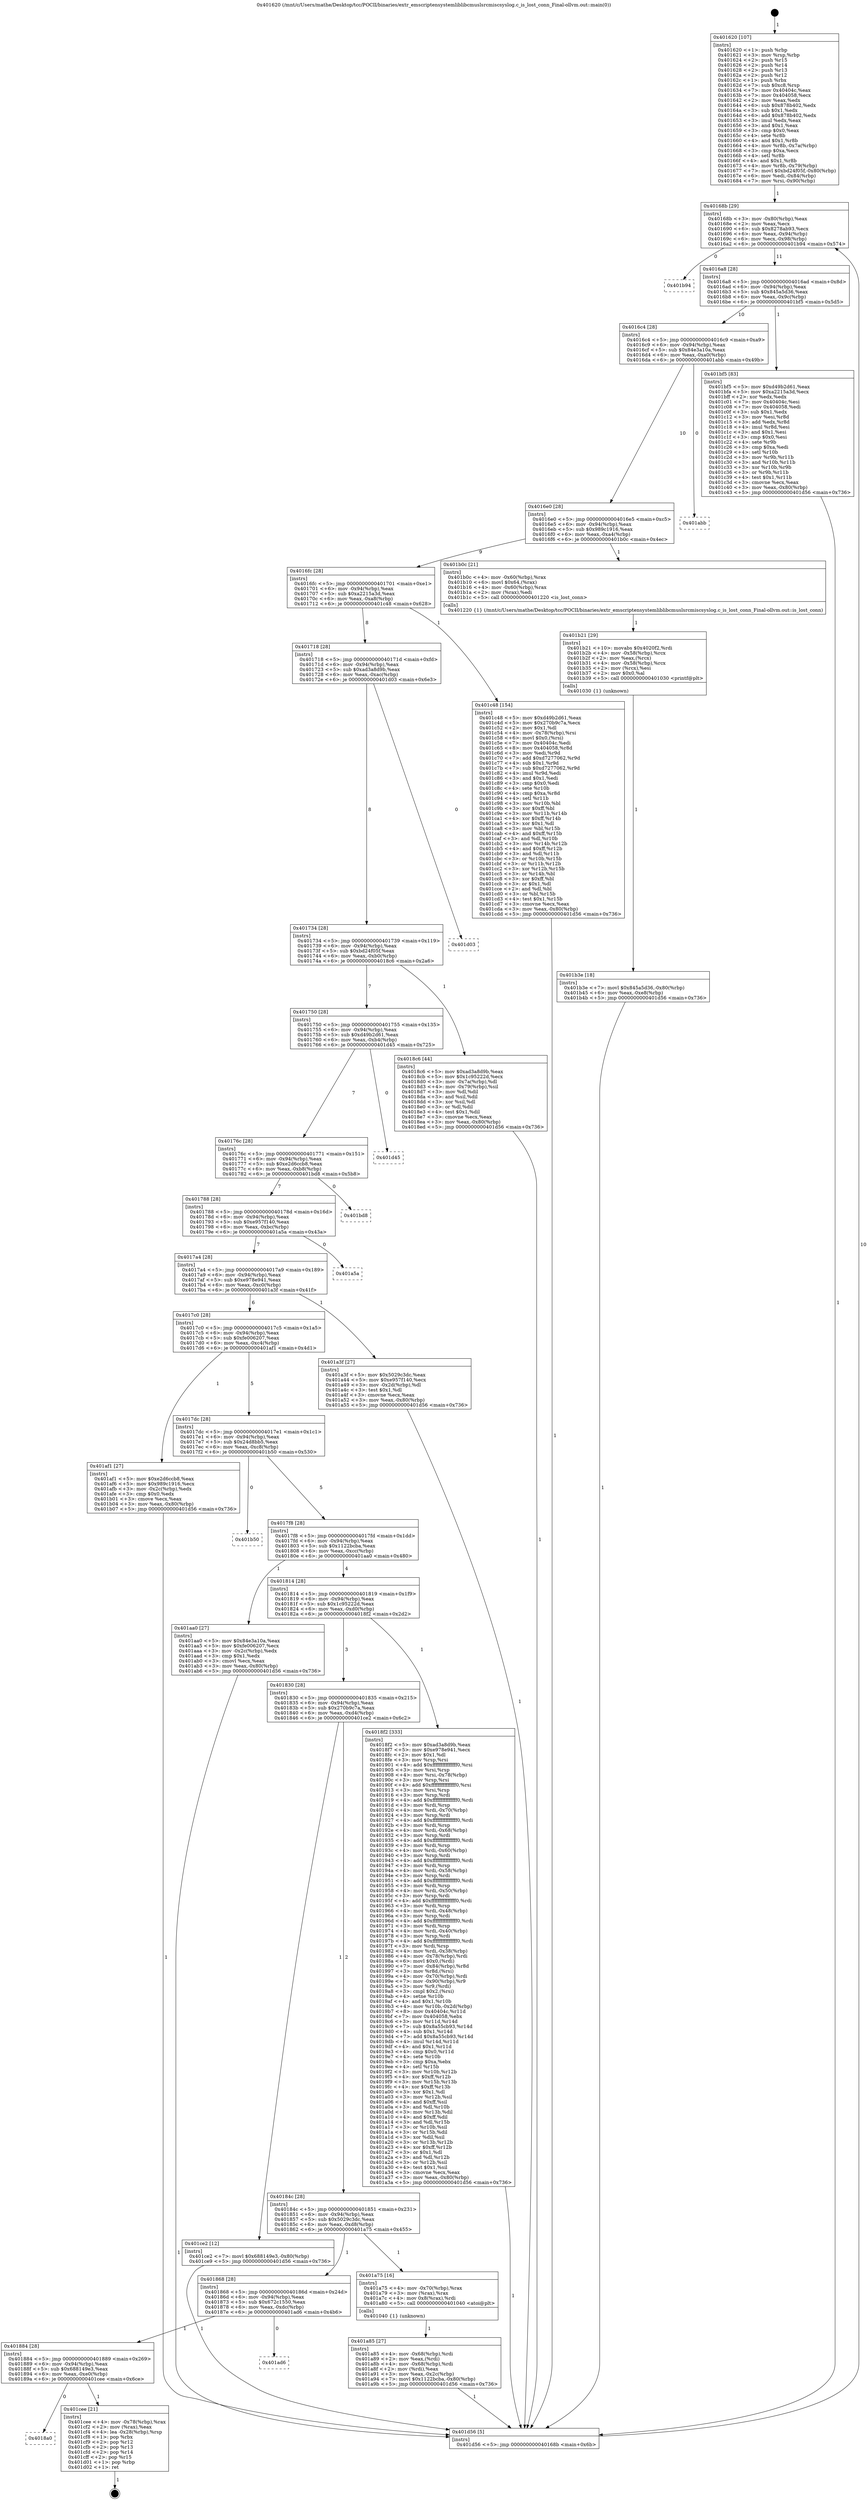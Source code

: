 digraph "0x401620" {
  label = "0x401620 (/mnt/c/Users/mathe/Desktop/tcc/POCII/binaries/extr_emscriptensystemliblibcmuslsrcmiscsyslog.c_is_lost_conn_Final-ollvm.out::main(0))"
  labelloc = "t"
  node[shape=record]

  Entry [label="",width=0.3,height=0.3,shape=circle,fillcolor=black,style=filled]
  "0x40168b" [label="{
     0x40168b [29]\l
     | [instrs]\l
     &nbsp;&nbsp;0x40168b \<+3\>: mov -0x80(%rbp),%eax\l
     &nbsp;&nbsp;0x40168e \<+2\>: mov %eax,%ecx\l
     &nbsp;&nbsp;0x401690 \<+6\>: sub $0x8278ab93,%ecx\l
     &nbsp;&nbsp;0x401696 \<+6\>: mov %eax,-0x94(%rbp)\l
     &nbsp;&nbsp;0x40169c \<+6\>: mov %ecx,-0x98(%rbp)\l
     &nbsp;&nbsp;0x4016a2 \<+6\>: je 0000000000401b94 \<main+0x574\>\l
  }"]
  "0x401b94" [label="{
     0x401b94\l
  }", style=dashed]
  "0x4016a8" [label="{
     0x4016a8 [28]\l
     | [instrs]\l
     &nbsp;&nbsp;0x4016a8 \<+5\>: jmp 00000000004016ad \<main+0x8d\>\l
     &nbsp;&nbsp;0x4016ad \<+6\>: mov -0x94(%rbp),%eax\l
     &nbsp;&nbsp;0x4016b3 \<+5\>: sub $0x845a5d36,%eax\l
     &nbsp;&nbsp;0x4016b8 \<+6\>: mov %eax,-0x9c(%rbp)\l
     &nbsp;&nbsp;0x4016be \<+6\>: je 0000000000401bf5 \<main+0x5d5\>\l
  }"]
  Exit [label="",width=0.3,height=0.3,shape=circle,fillcolor=black,style=filled,peripheries=2]
  "0x401bf5" [label="{
     0x401bf5 [83]\l
     | [instrs]\l
     &nbsp;&nbsp;0x401bf5 \<+5\>: mov $0xd49b2d61,%eax\l
     &nbsp;&nbsp;0x401bfa \<+5\>: mov $0xa2215a3d,%ecx\l
     &nbsp;&nbsp;0x401bff \<+2\>: xor %edx,%edx\l
     &nbsp;&nbsp;0x401c01 \<+7\>: mov 0x40404c,%esi\l
     &nbsp;&nbsp;0x401c08 \<+7\>: mov 0x404058,%edi\l
     &nbsp;&nbsp;0x401c0f \<+3\>: sub $0x1,%edx\l
     &nbsp;&nbsp;0x401c12 \<+3\>: mov %esi,%r8d\l
     &nbsp;&nbsp;0x401c15 \<+3\>: add %edx,%r8d\l
     &nbsp;&nbsp;0x401c18 \<+4\>: imul %r8d,%esi\l
     &nbsp;&nbsp;0x401c1c \<+3\>: and $0x1,%esi\l
     &nbsp;&nbsp;0x401c1f \<+3\>: cmp $0x0,%esi\l
     &nbsp;&nbsp;0x401c22 \<+4\>: sete %r9b\l
     &nbsp;&nbsp;0x401c26 \<+3\>: cmp $0xa,%edi\l
     &nbsp;&nbsp;0x401c29 \<+4\>: setl %r10b\l
     &nbsp;&nbsp;0x401c2d \<+3\>: mov %r9b,%r11b\l
     &nbsp;&nbsp;0x401c30 \<+3\>: and %r10b,%r11b\l
     &nbsp;&nbsp;0x401c33 \<+3\>: xor %r10b,%r9b\l
     &nbsp;&nbsp;0x401c36 \<+3\>: or %r9b,%r11b\l
     &nbsp;&nbsp;0x401c39 \<+4\>: test $0x1,%r11b\l
     &nbsp;&nbsp;0x401c3d \<+3\>: cmovne %ecx,%eax\l
     &nbsp;&nbsp;0x401c40 \<+3\>: mov %eax,-0x80(%rbp)\l
     &nbsp;&nbsp;0x401c43 \<+5\>: jmp 0000000000401d56 \<main+0x736\>\l
  }"]
  "0x4016c4" [label="{
     0x4016c4 [28]\l
     | [instrs]\l
     &nbsp;&nbsp;0x4016c4 \<+5\>: jmp 00000000004016c9 \<main+0xa9\>\l
     &nbsp;&nbsp;0x4016c9 \<+6\>: mov -0x94(%rbp),%eax\l
     &nbsp;&nbsp;0x4016cf \<+5\>: sub $0x84e3a10a,%eax\l
     &nbsp;&nbsp;0x4016d4 \<+6\>: mov %eax,-0xa0(%rbp)\l
     &nbsp;&nbsp;0x4016da \<+6\>: je 0000000000401abb \<main+0x49b\>\l
  }"]
  "0x4018a0" [label="{
     0x4018a0\l
  }", style=dashed]
  "0x401abb" [label="{
     0x401abb\l
  }", style=dashed]
  "0x4016e0" [label="{
     0x4016e0 [28]\l
     | [instrs]\l
     &nbsp;&nbsp;0x4016e0 \<+5\>: jmp 00000000004016e5 \<main+0xc5\>\l
     &nbsp;&nbsp;0x4016e5 \<+6\>: mov -0x94(%rbp),%eax\l
     &nbsp;&nbsp;0x4016eb \<+5\>: sub $0x989c1916,%eax\l
     &nbsp;&nbsp;0x4016f0 \<+6\>: mov %eax,-0xa4(%rbp)\l
     &nbsp;&nbsp;0x4016f6 \<+6\>: je 0000000000401b0c \<main+0x4ec\>\l
  }"]
  "0x401cee" [label="{
     0x401cee [21]\l
     | [instrs]\l
     &nbsp;&nbsp;0x401cee \<+4\>: mov -0x78(%rbp),%rax\l
     &nbsp;&nbsp;0x401cf2 \<+2\>: mov (%rax),%eax\l
     &nbsp;&nbsp;0x401cf4 \<+4\>: lea -0x28(%rbp),%rsp\l
     &nbsp;&nbsp;0x401cf8 \<+1\>: pop %rbx\l
     &nbsp;&nbsp;0x401cf9 \<+2\>: pop %r12\l
     &nbsp;&nbsp;0x401cfb \<+2\>: pop %r13\l
     &nbsp;&nbsp;0x401cfd \<+2\>: pop %r14\l
     &nbsp;&nbsp;0x401cff \<+2\>: pop %r15\l
     &nbsp;&nbsp;0x401d01 \<+1\>: pop %rbp\l
     &nbsp;&nbsp;0x401d02 \<+1\>: ret\l
  }"]
  "0x401b0c" [label="{
     0x401b0c [21]\l
     | [instrs]\l
     &nbsp;&nbsp;0x401b0c \<+4\>: mov -0x60(%rbp),%rax\l
     &nbsp;&nbsp;0x401b10 \<+6\>: movl $0x64,(%rax)\l
     &nbsp;&nbsp;0x401b16 \<+4\>: mov -0x60(%rbp),%rax\l
     &nbsp;&nbsp;0x401b1a \<+2\>: mov (%rax),%edi\l
     &nbsp;&nbsp;0x401b1c \<+5\>: call 0000000000401220 \<is_lost_conn\>\l
     | [calls]\l
     &nbsp;&nbsp;0x401220 \{1\} (/mnt/c/Users/mathe/Desktop/tcc/POCII/binaries/extr_emscriptensystemliblibcmuslsrcmiscsyslog.c_is_lost_conn_Final-ollvm.out::is_lost_conn)\l
  }"]
  "0x4016fc" [label="{
     0x4016fc [28]\l
     | [instrs]\l
     &nbsp;&nbsp;0x4016fc \<+5\>: jmp 0000000000401701 \<main+0xe1\>\l
     &nbsp;&nbsp;0x401701 \<+6\>: mov -0x94(%rbp),%eax\l
     &nbsp;&nbsp;0x401707 \<+5\>: sub $0xa2215a3d,%eax\l
     &nbsp;&nbsp;0x40170c \<+6\>: mov %eax,-0xa8(%rbp)\l
     &nbsp;&nbsp;0x401712 \<+6\>: je 0000000000401c48 \<main+0x628\>\l
  }"]
  "0x401884" [label="{
     0x401884 [28]\l
     | [instrs]\l
     &nbsp;&nbsp;0x401884 \<+5\>: jmp 0000000000401889 \<main+0x269\>\l
     &nbsp;&nbsp;0x401889 \<+6\>: mov -0x94(%rbp),%eax\l
     &nbsp;&nbsp;0x40188f \<+5\>: sub $0x688149e3,%eax\l
     &nbsp;&nbsp;0x401894 \<+6\>: mov %eax,-0xe0(%rbp)\l
     &nbsp;&nbsp;0x40189a \<+6\>: je 0000000000401cee \<main+0x6ce\>\l
  }"]
  "0x401c48" [label="{
     0x401c48 [154]\l
     | [instrs]\l
     &nbsp;&nbsp;0x401c48 \<+5\>: mov $0xd49b2d61,%eax\l
     &nbsp;&nbsp;0x401c4d \<+5\>: mov $0x270b9c7a,%ecx\l
     &nbsp;&nbsp;0x401c52 \<+2\>: mov $0x1,%dl\l
     &nbsp;&nbsp;0x401c54 \<+4\>: mov -0x78(%rbp),%rsi\l
     &nbsp;&nbsp;0x401c58 \<+6\>: movl $0x0,(%rsi)\l
     &nbsp;&nbsp;0x401c5e \<+7\>: mov 0x40404c,%edi\l
     &nbsp;&nbsp;0x401c65 \<+8\>: mov 0x404058,%r8d\l
     &nbsp;&nbsp;0x401c6d \<+3\>: mov %edi,%r9d\l
     &nbsp;&nbsp;0x401c70 \<+7\>: add $0xd7277062,%r9d\l
     &nbsp;&nbsp;0x401c77 \<+4\>: sub $0x1,%r9d\l
     &nbsp;&nbsp;0x401c7b \<+7\>: sub $0xd7277062,%r9d\l
     &nbsp;&nbsp;0x401c82 \<+4\>: imul %r9d,%edi\l
     &nbsp;&nbsp;0x401c86 \<+3\>: and $0x1,%edi\l
     &nbsp;&nbsp;0x401c89 \<+3\>: cmp $0x0,%edi\l
     &nbsp;&nbsp;0x401c8c \<+4\>: sete %r10b\l
     &nbsp;&nbsp;0x401c90 \<+4\>: cmp $0xa,%r8d\l
     &nbsp;&nbsp;0x401c94 \<+4\>: setl %r11b\l
     &nbsp;&nbsp;0x401c98 \<+3\>: mov %r10b,%bl\l
     &nbsp;&nbsp;0x401c9b \<+3\>: xor $0xff,%bl\l
     &nbsp;&nbsp;0x401c9e \<+3\>: mov %r11b,%r14b\l
     &nbsp;&nbsp;0x401ca1 \<+4\>: xor $0xff,%r14b\l
     &nbsp;&nbsp;0x401ca5 \<+3\>: xor $0x1,%dl\l
     &nbsp;&nbsp;0x401ca8 \<+3\>: mov %bl,%r15b\l
     &nbsp;&nbsp;0x401cab \<+4\>: and $0xff,%r15b\l
     &nbsp;&nbsp;0x401caf \<+3\>: and %dl,%r10b\l
     &nbsp;&nbsp;0x401cb2 \<+3\>: mov %r14b,%r12b\l
     &nbsp;&nbsp;0x401cb5 \<+4\>: and $0xff,%r12b\l
     &nbsp;&nbsp;0x401cb9 \<+3\>: and %dl,%r11b\l
     &nbsp;&nbsp;0x401cbc \<+3\>: or %r10b,%r15b\l
     &nbsp;&nbsp;0x401cbf \<+3\>: or %r11b,%r12b\l
     &nbsp;&nbsp;0x401cc2 \<+3\>: xor %r12b,%r15b\l
     &nbsp;&nbsp;0x401cc5 \<+3\>: or %r14b,%bl\l
     &nbsp;&nbsp;0x401cc8 \<+3\>: xor $0xff,%bl\l
     &nbsp;&nbsp;0x401ccb \<+3\>: or $0x1,%dl\l
     &nbsp;&nbsp;0x401cce \<+2\>: and %dl,%bl\l
     &nbsp;&nbsp;0x401cd0 \<+3\>: or %bl,%r15b\l
     &nbsp;&nbsp;0x401cd3 \<+4\>: test $0x1,%r15b\l
     &nbsp;&nbsp;0x401cd7 \<+3\>: cmovne %ecx,%eax\l
     &nbsp;&nbsp;0x401cda \<+3\>: mov %eax,-0x80(%rbp)\l
     &nbsp;&nbsp;0x401cdd \<+5\>: jmp 0000000000401d56 \<main+0x736\>\l
  }"]
  "0x401718" [label="{
     0x401718 [28]\l
     | [instrs]\l
     &nbsp;&nbsp;0x401718 \<+5\>: jmp 000000000040171d \<main+0xfd\>\l
     &nbsp;&nbsp;0x40171d \<+6\>: mov -0x94(%rbp),%eax\l
     &nbsp;&nbsp;0x401723 \<+5\>: sub $0xad3a8d9b,%eax\l
     &nbsp;&nbsp;0x401728 \<+6\>: mov %eax,-0xac(%rbp)\l
     &nbsp;&nbsp;0x40172e \<+6\>: je 0000000000401d03 \<main+0x6e3\>\l
  }"]
  "0x401ad6" [label="{
     0x401ad6\l
  }", style=dashed]
  "0x401d03" [label="{
     0x401d03\l
  }", style=dashed]
  "0x401734" [label="{
     0x401734 [28]\l
     | [instrs]\l
     &nbsp;&nbsp;0x401734 \<+5\>: jmp 0000000000401739 \<main+0x119\>\l
     &nbsp;&nbsp;0x401739 \<+6\>: mov -0x94(%rbp),%eax\l
     &nbsp;&nbsp;0x40173f \<+5\>: sub $0xbd24f05f,%eax\l
     &nbsp;&nbsp;0x401744 \<+6\>: mov %eax,-0xb0(%rbp)\l
     &nbsp;&nbsp;0x40174a \<+6\>: je 00000000004018c6 \<main+0x2a6\>\l
  }"]
  "0x401b3e" [label="{
     0x401b3e [18]\l
     | [instrs]\l
     &nbsp;&nbsp;0x401b3e \<+7\>: movl $0x845a5d36,-0x80(%rbp)\l
     &nbsp;&nbsp;0x401b45 \<+6\>: mov %eax,-0xe8(%rbp)\l
     &nbsp;&nbsp;0x401b4b \<+5\>: jmp 0000000000401d56 \<main+0x736\>\l
  }"]
  "0x4018c6" [label="{
     0x4018c6 [44]\l
     | [instrs]\l
     &nbsp;&nbsp;0x4018c6 \<+5\>: mov $0xad3a8d9b,%eax\l
     &nbsp;&nbsp;0x4018cb \<+5\>: mov $0x1c95222d,%ecx\l
     &nbsp;&nbsp;0x4018d0 \<+3\>: mov -0x7a(%rbp),%dl\l
     &nbsp;&nbsp;0x4018d3 \<+4\>: mov -0x79(%rbp),%sil\l
     &nbsp;&nbsp;0x4018d7 \<+3\>: mov %dl,%dil\l
     &nbsp;&nbsp;0x4018da \<+3\>: and %sil,%dil\l
     &nbsp;&nbsp;0x4018dd \<+3\>: xor %sil,%dl\l
     &nbsp;&nbsp;0x4018e0 \<+3\>: or %dl,%dil\l
     &nbsp;&nbsp;0x4018e3 \<+4\>: test $0x1,%dil\l
     &nbsp;&nbsp;0x4018e7 \<+3\>: cmovne %ecx,%eax\l
     &nbsp;&nbsp;0x4018ea \<+3\>: mov %eax,-0x80(%rbp)\l
     &nbsp;&nbsp;0x4018ed \<+5\>: jmp 0000000000401d56 \<main+0x736\>\l
  }"]
  "0x401750" [label="{
     0x401750 [28]\l
     | [instrs]\l
     &nbsp;&nbsp;0x401750 \<+5\>: jmp 0000000000401755 \<main+0x135\>\l
     &nbsp;&nbsp;0x401755 \<+6\>: mov -0x94(%rbp),%eax\l
     &nbsp;&nbsp;0x40175b \<+5\>: sub $0xd49b2d61,%eax\l
     &nbsp;&nbsp;0x401760 \<+6\>: mov %eax,-0xb4(%rbp)\l
     &nbsp;&nbsp;0x401766 \<+6\>: je 0000000000401d45 \<main+0x725\>\l
  }"]
  "0x401d56" [label="{
     0x401d56 [5]\l
     | [instrs]\l
     &nbsp;&nbsp;0x401d56 \<+5\>: jmp 000000000040168b \<main+0x6b\>\l
  }"]
  "0x401620" [label="{
     0x401620 [107]\l
     | [instrs]\l
     &nbsp;&nbsp;0x401620 \<+1\>: push %rbp\l
     &nbsp;&nbsp;0x401621 \<+3\>: mov %rsp,%rbp\l
     &nbsp;&nbsp;0x401624 \<+2\>: push %r15\l
     &nbsp;&nbsp;0x401626 \<+2\>: push %r14\l
     &nbsp;&nbsp;0x401628 \<+2\>: push %r13\l
     &nbsp;&nbsp;0x40162a \<+2\>: push %r12\l
     &nbsp;&nbsp;0x40162c \<+1\>: push %rbx\l
     &nbsp;&nbsp;0x40162d \<+7\>: sub $0xc8,%rsp\l
     &nbsp;&nbsp;0x401634 \<+7\>: mov 0x40404c,%eax\l
     &nbsp;&nbsp;0x40163b \<+7\>: mov 0x404058,%ecx\l
     &nbsp;&nbsp;0x401642 \<+2\>: mov %eax,%edx\l
     &nbsp;&nbsp;0x401644 \<+6\>: sub $0x878b402,%edx\l
     &nbsp;&nbsp;0x40164a \<+3\>: sub $0x1,%edx\l
     &nbsp;&nbsp;0x40164d \<+6\>: add $0x878b402,%edx\l
     &nbsp;&nbsp;0x401653 \<+3\>: imul %edx,%eax\l
     &nbsp;&nbsp;0x401656 \<+3\>: and $0x1,%eax\l
     &nbsp;&nbsp;0x401659 \<+3\>: cmp $0x0,%eax\l
     &nbsp;&nbsp;0x40165c \<+4\>: sete %r8b\l
     &nbsp;&nbsp;0x401660 \<+4\>: and $0x1,%r8b\l
     &nbsp;&nbsp;0x401664 \<+4\>: mov %r8b,-0x7a(%rbp)\l
     &nbsp;&nbsp;0x401668 \<+3\>: cmp $0xa,%ecx\l
     &nbsp;&nbsp;0x40166b \<+4\>: setl %r8b\l
     &nbsp;&nbsp;0x40166f \<+4\>: and $0x1,%r8b\l
     &nbsp;&nbsp;0x401673 \<+4\>: mov %r8b,-0x79(%rbp)\l
     &nbsp;&nbsp;0x401677 \<+7\>: movl $0xbd24f05f,-0x80(%rbp)\l
     &nbsp;&nbsp;0x40167e \<+6\>: mov %edi,-0x84(%rbp)\l
     &nbsp;&nbsp;0x401684 \<+7\>: mov %rsi,-0x90(%rbp)\l
  }"]
  "0x401b21" [label="{
     0x401b21 [29]\l
     | [instrs]\l
     &nbsp;&nbsp;0x401b21 \<+10\>: movabs $0x4020f2,%rdi\l
     &nbsp;&nbsp;0x401b2b \<+4\>: mov -0x58(%rbp),%rcx\l
     &nbsp;&nbsp;0x401b2f \<+2\>: mov %eax,(%rcx)\l
     &nbsp;&nbsp;0x401b31 \<+4\>: mov -0x58(%rbp),%rcx\l
     &nbsp;&nbsp;0x401b35 \<+2\>: mov (%rcx),%esi\l
     &nbsp;&nbsp;0x401b37 \<+2\>: mov $0x0,%al\l
     &nbsp;&nbsp;0x401b39 \<+5\>: call 0000000000401030 \<printf@plt\>\l
     | [calls]\l
     &nbsp;&nbsp;0x401030 \{1\} (unknown)\l
  }"]
  "0x401d45" [label="{
     0x401d45\l
  }", style=dashed]
  "0x40176c" [label="{
     0x40176c [28]\l
     | [instrs]\l
     &nbsp;&nbsp;0x40176c \<+5\>: jmp 0000000000401771 \<main+0x151\>\l
     &nbsp;&nbsp;0x401771 \<+6\>: mov -0x94(%rbp),%eax\l
     &nbsp;&nbsp;0x401777 \<+5\>: sub $0xe2d6ccb8,%eax\l
     &nbsp;&nbsp;0x40177c \<+6\>: mov %eax,-0xb8(%rbp)\l
     &nbsp;&nbsp;0x401782 \<+6\>: je 0000000000401bd8 \<main+0x5b8\>\l
  }"]
  "0x401a85" [label="{
     0x401a85 [27]\l
     | [instrs]\l
     &nbsp;&nbsp;0x401a85 \<+4\>: mov -0x68(%rbp),%rdi\l
     &nbsp;&nbsp;0x401a89 \<+2\>: mov %eax,(%rdi)\l
     &nbsp;&nbsp;0x401a8b \<+4\>: mov -0x68(%rbp),%rdi\l
     &nbsp;&nbsp;0x401a8f \<+2\>: mov (%rdi),%eax\l
     &nbsp;&nbsp;0x401a91 \<+3\>: mov %eax,-0x2c(%rbp)\l
     &nbsp;&nbsp;0x401a94 \<+7\>: movl $0x1122bcba,-0x80(%rbp)\l
     &nbsp;&nbsp;0x401a9b \<+5\>: jmp 0000000000401d56 \<main+0x736\>\l
  }"]
  "0x401bd8" [label="{
     0x401bd8\l
  }", style=dashed]
  "0x401788" [label="{
     0x401788 [28]\l
     | [instrs]\l
     &nbsp;&nbsp;0x401788 \<+5\>: jmp 000000000040178d \<main+0x16d\>\l
     &nbsp;&nbsp;0x40178d \<+6\>: mov -0x94(%rbp),%eax\l
     &nbsp;&nbsp;0x401793 \<+5\>: sub $0xe957f140,%eax\l
     &nbsp;&nbsp;0x401798 \<+6\>: mov %eax,-0xbc(%rbp)\l
     &nbsp;&nbsp;0x40179e \<+6\>: je 0000000000401a5a \<main+0x43a\>\l
  }"]
  "0x401868" [label="{
     0x401868 [28]\l
     | [instrs]\l
     &nbsp;&nbsp;0x401868 \<+5\>: jmp 000000000040186d \<main+0x24d\>\l
     &nbsp;&nbsp;0x40186d \<+6\>: mov -0x94(%rbp),%eax\l
     &nbsp;&nbsp;0x401873 \<+5\>: sub $0x672c1550,%eax\l
     &nbsp;&nbsp;0x401878 \<+6\>: mov %eax,-0xdc(%rbp)\l
     &nbsp;&nbsp;0x40187e \<+6\>: je 0000000000401ad6 \<main+0x4b6\>\l
  }"]
  "0x401a5a" [label="{
     0x401a5a\l
  }", style=dashed]
  "0x4017a4" [label="{
     0x4017a4 [28]\l
     | [instrs]\l
     &nbsp;&nbsp;0x4017a4 \<+5\>: jmp 00000000004017a9 \<main+0x189\>\l
     &nbsp;&nbsp;0x4017a9 \<+6\>: mov -0x94(%rbp),%eax\l
     &nbsp;&nbsp;0x4017af \<+5\>: sub $0xe978e941,%eax\l
     &nbsp;&nbsp;0x4017b4 \<+6\>: mov %eax,-0xc0(%rbp)\l
     &nbsp;&nbsp;0x4017ba \<+6\>: je 0000000000401a3f \<main+0x41f\>\l
  }"]
  "0x401a75" [label="{
     0x401a75 [16]\l
     | [instrs]\l
     &nbsp;&nbsp;0x401a75 \<+4\>: mov -0x70(%rbp),%rax\l
     &nbsp;&nbsp;0x401a79 \<+3\>: mov (%rax),%rax\l
     &nbsp;&nbsp;0x401a7c \<+4\>: mov 0x8(%rax),%rdi\l
     &nbsp;&nbsp;0x401a80 \<+5\>: call 0000000000401040 \<atoi@plt\>\l
     | [calls]\l
     &nbsp;&nbsp;0x401040 \{1\} (unknown)\l
  }"]
  "0x401a3f" [label="{
     0x401a3f [27]\l
     | [instrs]\l
     &nbsp;&nbsp;0x401a3f \<+5\>: mov $0x5029c3dc,%eax\l
     &nbsp;&nbsp;0x401a44 \<+5\>: mov $0xe957f140,%ecx\l
     &nbsp;&nbsp;0x401a49 \<+3\>: mov -0x2d(%rbp),%dl\l
     &nbsp;&nbsp;0x401a4c \<+3\>: test $0x1,%dl\l
     &nbsp;&nbsp;0x401a4f \<+3\>: cmovne %ecx,%eax\l
     &nbsp;&nbsp;0x401a52 \<+3\>: mov %eax,-0x80(%rbp)\l
     &nbsp;&nbsp;0x401a55 \<+5\>: jmp 0000000000401d56 \<main+0x736\>\l
  }"]
  "0x4017c0" [label="{
     0x4017c0 [28]\l
     | [instrs]\l
     &nbsp;&nbsp;0x4017c0 \<+5\>: jmp 00000000004017c5 \<main+0x1a5\>\l
     &nbsp;&nbsp;0x4017c5 \<+6\>: mov -0x94(%rbp),%eax\l
     &nbsp;&nbsp;0x4017cb \<+5\>: sub $0xfe006207,%eax\l
     &nbsp;&nbsp;0x4017d0 \<+6\>: mov %eax,-0xc4(%rbp)\l
     &nbsp;&nbsp;0x4017d6 \<+6\>: je 0000000000401af1 \<main+0x4d1\>\l
  }"]
  "0x40184c" [label="{
     0x40184c [28]\l
     | [instrs]\l
     &nbsp;&nbsp;0x40184c \<+5\>: jmp 0000000000401851 \<main+0x231\>\l
     &nbsp;&nbsp;0x401851 \<+6\>: mov -0x94(%rbp),%eax\l
     &nbsp;&nbsp;0x401857 \<+5\>: sub $0x5029c3dc,%eax\l
     &nbsp;&nbsp;0x40185c \<+6\>: mov %eax,-0xd8(%rbp)\l
     &nbsp;&nbsp;0x401862 \<+6\>: je 0000000000401a75 \<main+0x455\>\l
  }"]
  "0x401af1" [label="{
     0x401af1 [27]\l
     | [instrs]\l
     &nbsp;&nbsp;0x401af1 \<+5\>: mov $0xe2d6ccb8,%eax\l
     &nbsp;&nbsp;0x401af6 \<+5\>: mov $0x989c1916,%ecx\l
     &nbsp;&nbsp;0x401afb \<+3\>: mov -0x2c(%rbp),%edx\l
     &nbsp;&nbsp;0x401afe \<+3\>: cmp $0x0,%edx\l
     &nbsp;&nbsp;0x401b01 \<+3\>: cmove %ecx,%eax\l
     &nbsp;&nbsp;0x401b04 \<+3\>: mov %eax,-0x80(%rbp)\l
     &nbsp;&nbsp;0x401b07 \<+5\>: jmp 0000000000401d56 \<main+0x736\>\l
  }"]
  "0x4017dc" [label="{
     0x4017dc [28]\l
     | [instrs]\l
     &nbsp;&nbsp;0x4017dc \<+5\>: jmp 00000000004017e1 \<main+0x1c1\>\l
     &nbsp;&nbsp;0x4017e1 \<+6\>: mov -0x94(%rbp),%eax\l
     &nbsp;&nbsp;0x4017e7 \<+5\>: sub $0x24d8bb5,%eax\l
     &nbsp;&nbsp;0x4017ec \<+6\>: mov %eax,-0xc8(%rbp)\l
     &nbsp;&nbsp;0x4017f2 \<+6\>: je 0000000000401b50 \<main+0x530\>\l
  }"]
  "0x401ce2" [label="{
     0x401ce2 [12]\l
     | [instrs]\l
     &nbsp;&nbsp;0x401ce2 \<+7\>: movl $0x688149e3,-0x80(%rbp)\l
     &nbsp;&nbsp;0x401ce9 \<+5\>: jmp 0000000000401d56 \<main+0x736\>\l
  }"]
  "0x401b50" [label="{
     0x401b50\l
  }", style=dashed]
  "0x4017f8" [label="{
     0x4017f8 [28]\l
     | [instrs]\l
     &nbsp;&nbsp;0x4017f8 \<+5\>: jmp 00000000004017fd \<main+0x1dd\>\l
     &nbsp;&nbsp;0x4017fd \<+6\>: mov -0x94(%rbp),%eax\l
     &nbsp;&nbsp;0x401803 \<+5\>: sub $0x1122bcba,%eax\l
     &nbsp;&nbsp;0x401808 \<+6\>: mov %eax,-0xcc(%rbp)\l
     &nbsp;&nbsp;0x40180e \<+6\>: je 0000000000401aa0 \<main+0x480\>\l
  }"]
  "0x401830" [label="{
     0x401830 [28]\l
     | [instrs]\l
     &nbsp;&nbsp;0x401830 \<+5\>: jmp 0000000000401835 \<main+0x215\>\l
     &nbsp;&nbsp;0x401835 \<+6\>: mov -0x94(%rbp),%eax\l
     &nbsp;&nbsp;0x40183b \<+5\>: sub $0x270b9c7a,%eax\l
     &nbsp;&nbsp;0x401840 \<+6\>: mov %eax,-0xd4(%rbp)\l
     &nbsp;&nbsp;0x401846 \<+6\>: je 0000000000401ce2 \<main+0x6c2\>\l
  }"]
  "0x401aa0" [label="{
     0x401aa0 [27]\l
     | [instrs]\l
     &nbsp;&nbsp;0x401aa0 \<+5\>: mov $0x84e3a10a,%eax\l
     &nbsp;&nbsp;0x401aa5 \<+5\>: mov $0xfe006207,%ecx\l
     &nbsp;&nbsp;0x401aaa \<+3\>: mov -0x2c(%rbp),%edx\l
     &nbsp;&nbsp;0x401aad \<+3\>: cmp $0x1,%edx\l
     &nbsp;&nbsp;0x401ab0 \<+3\>: cmovl %ecx,%eax\l
     &nbsp;&nbsp;0x401ab3 \<+3\>: mov %eax,-0x80(%rbp)\l
     &nbsp;&nbsp;0x401ab6 \<+5\>: jmp 0000000000401d56 \<main+0x736\>\l
  }"]
  "0x401814" [label="{
     0x401814 [28]\l
     | [instrs]\l
     &nbsp;&nbsp;0x401814 \<+5\>: jmp 0000000000401819 \<main+0x1f9\>\l
     &nbsp;&nbsp;0x401819 \<+6\>: mov -0x94(%rbp),%eax\l
     &nbsp;&nbsp;0x40181f \<+5\>: sub $0x1c95222d,%eax\l
     &nbsp;&nbsp;0x401824 \<+6\>: mov %eax,-0xd0(%rbp)\l
     &nbsp;&nbsp;0x40182a \<+6\>: je 00000000004018f2 \<main+0x2d2\>\l
  }"]
  "0x4018f2" [label="{
     0x4018f2 [333]\l
     | [instrs]\l
     &nbsp;&nbsp;0x4018f2 \<+5\>: mov $0xad3a8d9b,%eax\l
     &nbsp;&nbsp;0x4018f7 \<+5\>: mov $0xe978e941,%ecx\l
     &nbsp;&nbsp;0x4018fc \<+2\>: mov $0x1,%dl\l
     &nbsp;&nbsp;0x4018fe \<+3\>: mov %rsp,%rsi\l
     &nbsp;&nbsp;0x401901 \<+4\>: add $0xfffffffffffffff0,%rsi\l
     &nbsp;&nbsp;0x401905 \<+3\>: mov %rsi,%rsp\l
     &nbsp;&nbsp;0x401908 \<+4\>: mov %rsi,-0x78(%rbp)\l
     &nbsp;&nbsp;0x40190c \<+3\>: mov %rsp,%rsi\l
     &nbsp;&nbsp;0x40190f \<+4\>: add $0xfffffffffffffff0,%rsi\l
     &nbsp;&nbsp;0x401913 \<+3\>: mov %rsi,%rsp\l
     &nbsp;&nbsp;0x401916 \<+3\>: mov %rsp,%rdi\l
     &nbsp;&nbsp;0x401919 \<+4\>: add $0xfffffffffffffff0,%rdi\l
     &nbsp;&nbsp;0x40191d \<+3\>: mov %rdi,%rsp\l
     &nbsp;&nbsp;0x401920 \<+4\>: mov %rdi,-0x70(%rbp)\l
     &nbsp;&nbsp;0x401924 \<+3\>: mov %rsp,%rdi\l
     &nbsp;&nbsp;0x401927 \<+4\>: add $0xfffffffffffffff0,%rdi\l
     &nbsp;&nbsp;0x40192b \<+3\>: mov %rdi,%rsp\l
     &nbsp;&nbsp;0x40192e \<+4\>: mov %rdi,-0x68(%rbp)\l
     &nbsp;&nbsp;0x401932 \<+3\>: mov %rsp,%rdi\l
     &nbsp;&nbsp;0x401935 \<+4\>: add $0xfffffffffffffff0,%rdi\l
     &nbsp;&nbsp;0x401939 \<+3\>: mov %rdi,%rsp\l
     &nbsp;&nbsp;0x40193c \<+4\>: mov %rdi,-0x60(%rbp)\l
     &nbsp;&nbsp;0x401940 \<+3\>: mov %rsp,%rdi\l
     &nbsp;&nbsp;0x401943 \<+4\>: add $0xfffffffffffffff0,%rdi\l
     &nbsp;&nbsp;0x401947 \<+3\>: mov %rdi,%rsp\l
     &nbsp;&nbsp;0x40194a \<+4\>: mov %rdi,-0x58(%rbp)\l
     &nbsp;&nbsp;0x40194e \<+3\>: mov %rsp,%rdi\l
     &nbsp;&nbsp;0x401951 \<+4\>: add $0xfffffffffffffff0,%rdi\l
     &nbsp;&nbsp;0x401955 \<+3\>: mov %rdi,%rsp\l
     &nbsp;&nbsp;0x401958 \<+4\>: mov %rdi,-0x50(%rbp)\l
     &nbsp;&nbsp;0x40195c \<+3\>: mov %rsp,%rdi\l
     &nbsp;&nbsp;0x40195f \<+4\>: add $0xfffffffffffffff0,%rdi\l
     &nbsp;&nbsp;0x401963 \<+3\>: mov %rdi,%rsp\l
     &nbsp;&nbsp;0x401966 \<+4\>: mov %rdi,-0x48(%rbp)\l
     &nbsp;&nbsp;0x40196a \<+3\>: mov %rsp,%rdi\l
     &nbsp;&nbsp;0x40196d \<+4\>: add $0xfffffffffffffff0,%rdi\l
     &nbsp;&nbsp;0x401971 \<+3\>: mov %rdi,%rsp\l
     &nbsp;&nbsp;0x401974 \<+4\>: mov %rdi,-0x40(%rbp)\l
     &nbsp;&nbsp;0x401978 \<+3\>: mov %rsp,%rdi\l
     &nbsp;&nbsp;0x40197b \<+4\>: add $0xfffffffffffffff0,%rdi\l
     &nbsp;&nbsp;0x40197f \<+3\>: mov %rdi,%rsp\l
     &nbsp;&nbsp;0x401982 \<+4\>: mov %rdi,-0x38(%rbp)\l
     &nbsp;&nbsp;0x401986 \<+4\>: mov -0x78(%rbp),%rdi\l
     &nbsp;&nbsp;0x40198a \<+6\>: movl $0x0,(%rdi)\l
     &nbsp;&nbsp;0x401990 \<+7\>: mov -0x84(%rbp),%r8d\l
     &nbsp;&nbsp;0x401997 \<+3\>: mov %r8d,(%rsi)\l
     &nbsp;&nbsp;0x40199a \<+4\>: mov -0x70(%rbp),%rdi\l
     &nbsp;&nbsp;0x40199e \<+7\>: mov -0x90(%rbp),%r9\l
     &nbsp;&nbsp;0x4019a5 \<+3\>: mov %r9,(%rdi)\l
     &nbsp;&nbsp;0x4019a8 \<+3\>: cmpl $0x2,(%rsi)\l
     &nbsp;&nbsp;0x4019ab \<+4\>: setne %r10b\l
     &nbsp;&nbsp;0x4019af \<+4\>: and $0x1,%r10b\l
     &nbsp;&nbsp;0x4019b3 \<+4\>: mov %r10b,-0x2d(%rbp)\l
     &nbsp;&nbsp;0x4019b7 \<+8\>: mov 0x40404c,%r11d\l
     &nbsp;&nbsp;0x4019bf \<+7\>: mov 0x404058,%ebx\l
     &nbsp;&nbsp;0x4019c6 \<+3\>: mov %r11d,%r14d\l
     &nbsp;&nbsp;0x4019c9 \<+7\>: sub $0x8a55cb93,%r14d\l
     &nbsp;&nbsp;0x4019d0 \<+4\>: sub $0x1,%r14d\l
     &nbsp;&nbsp;0x4019d4 \<+7\>: add $0x8a55cb93,%r14d\l
     &nbsp;&nbsp;0x4019db \<+4\>: imul %r14d,%r11d\l
     &nbsp;&nbsp;0x4019df \<+4\>: and $0x1,%r11d\l
     &nbsp;&nbsp;0x4019e3 \<+4\>: cmp $0x0,%r11d\l
     &nbsp;&nbsp;0x4019e7 \<+4\>: sete %r10b\l
     &nbsp;&nbsp;0x4019eb \<+3\>: cmp $0xa,%ebx\l
     &nbsp;&nbsp;0x4019ee \<+4\>: setl %r15b\l
     &nbsp;&nbsp;0x4019f2 \<+3\>: mov %r10b,%r12b\l
     &nbsp;&nbsp;0x4019f5 \<+4\>: xor $0xff,%r12b\l
     &nbsp;&nbsp;0x4019f9 \<+3\>: mov %r15b,%r13b\l
     &nbsp;&nbsp;0x4019fc \<+4\>: xor $0xff,%r13b\l
     &nbsp;&nbsp;0x401a00 \<+3\>: xor $0x1,%dl\l
     &nbsp;&nbsp;0x401a03 \<+3\>: mov %r12b,%sil\l
     &nbsp;&nbsp;0x401a06 \<+4\>: and $0xff,%sil\l
     &nbsp;&nbsp;0x401a0a \<+3\>: and %dl,%r10b\l
     &nbsp;&nbsp;0x401a0d \<+3\>: mov %r13b,%dil\l
     &nbsp;&nbsp;0x401a10 \<+4\>: and $0xff,%dil\l
     &nbsp;&nbsp;0x401a14 \<+3\>: and %dl,%r15b\l
     &nbsp;&nbsp;0x401a17 \<+3\>: or %r10b,%sil\l
     &nbsp;&nbsp;0x401a1a \<+3\>: or %r15b,%dil\l
     &nbsp;&nbsp;0x401a1d \<+3\>: xor %dil,%sil\l
     &nbsp;&nbsp;0x401a20 \<+3\>: or %r13b,%r12b\l
     &nbsp;&nbsp;0x401a23 \<+4\>: xor $0xff,%r12b\l
     &nbsp;&nbsp;0x401a27 \<+3\>: or $0x1,%dl\l
     &nbsp;&nbsp;0x401a2a \<+3\>: and %dl,%r12b\l
     &nbsp;&nbsp;0x401a2d \<+3\>: or %r12b,%sil\l
     &nbsp;&nbsp;0x401a30 \<+4\>: test $0x1,%sil\l
     &nbsp;&nbsp;0x401a34 \<+3\>: cmovne %ecx,%eax\l
     &nbsp;&nbsp;0x401a37 \<+3\>: mov %eax,-0x80(%rbp)\l
     &nbsp;&nbsp;0x401a3a \<+5\>: jmp 0000000000401d56 \<main+0x736\>\l
  }"]
  Entry -> "0x401620" [label=" 1"]
  "0x40168b" -> "0x401b94" [label=" 0"]
  "0x40168b" -> "0x4016a8" [label=" 11"]
  "0x401cee" -> Exit [label=" 1"]
  "0x4016a8" -> "0x401bf5" [label=" 1"]
  "0x4016a8" -> "0x4016c4" [label=" 10"]
  "0x401884" -> "0x4018a0" [label=" 0"]
  "0x4016c4" -> "0x401abb" [label=" 0"]
  "0x4016c4" -> "0x4016e0" [label=" 10"]
  "0x401884" -> "0x401cee" [label=" 1"]
  "0x4016e0" -> "0x401b0c" [label=" 1"]
  "0x4016e0" -> "0x4016fc" [label=" 9"]
  "0x401868" -> "0x401884" [label=" 1"]
  "0x4016fc" -> "0x401c48" [label=" 1"]
  "0x4016fc" -> "0x401718" [label=" 8"]
  "0x401868" -> "0x401ad6" [label=" 0"]
  "0x401718" -> "0x401d03" [label=" 0"]
  "0x401718" -> "0x401734" [label=" 8"]
  "0x401ce2" -> "0x401d56" [label=" 1"]
  "0x401734" -> "0x4018c6" [label=" 1"]
  "0x401734" -> "0x401750" [label=" 7"]
  "0x4018c6" -> "0x401d56" [label=" 1"]
  "0x401620" -> "0x40168b" [label=" 1"]
  "0x401d56" -> "0x40168b" [label=" 10"]
  "0x401c48" -> "0x401d56" [label=" 1"]
  "0x401750" -> "0x401d45" [label=" 0"]
  "0x401750" -> "0x40176c" [label=" 7"]
  "0x401bf5" -> "0x401d56" [label=" 1"]
  "0x40176c" -> "0x401bd8" [label=" 0"]
  "0x40176c" -> "0x401788" [label=" 7"]
  "0x401b3e" -> "0x401d56" [label=" 1"]
  "0x401788" -> "0x401a5a" [label=" 0"]
  "0x401788" -> "0x4017a4" [label=" 7"]
  "0x401b21" -> "0x401b3e" [label=" 1"]
  "0x4017a4" -> "0x401a3f" [label=" 1"]
  "0x4017a4" -> "0x4017c0" [label=" 6"]
  "0x401b0c" -> "0x401b21" [label=" 1"]
  "0x4017c0" -> "0x401af1" [label=" 1"]
  "0x4017c0" -> "0x4017dc" [label=" 5"]
  "0x401aa0" -> "0x401d56" [label=" 1"]
  "0x4017dc" -> "0x401b50" [label=" 0"]
  "0x4017dc" -> "0x4017f8" [label=" 5"]
  "0x401a85" -> "0x401d56" [label=" 1"]
  "0x4017f8" -> "0x401aa0" [label=" 1"]
  "0x4017f8" -> "0x401814" [label=" 4"]
  "0x40184c" -> "0x401a75" [label=" 1"]
  "0x401814" -> "0x4018f2" [label=" 1"]
  "0x401814" -> "0x401830" [label=" 3"]
  "0x40184c" -> "0x401868" [label=" 1"]
  "0x4018f2" -> "0x401d56" [label=" 1"]
  "0x401a3f" -> "0x401d56" [label=" 1"]
  "0x401a75" -> "0x401a85" [label=" 1"]
  "0x401830" -> "0x401ce2" [label=" 1"]
  "0x401830" -> "0x40184c" [label=" 2"]
  "0x401af1" -> "0x401d56" [label=" 1"]
}
